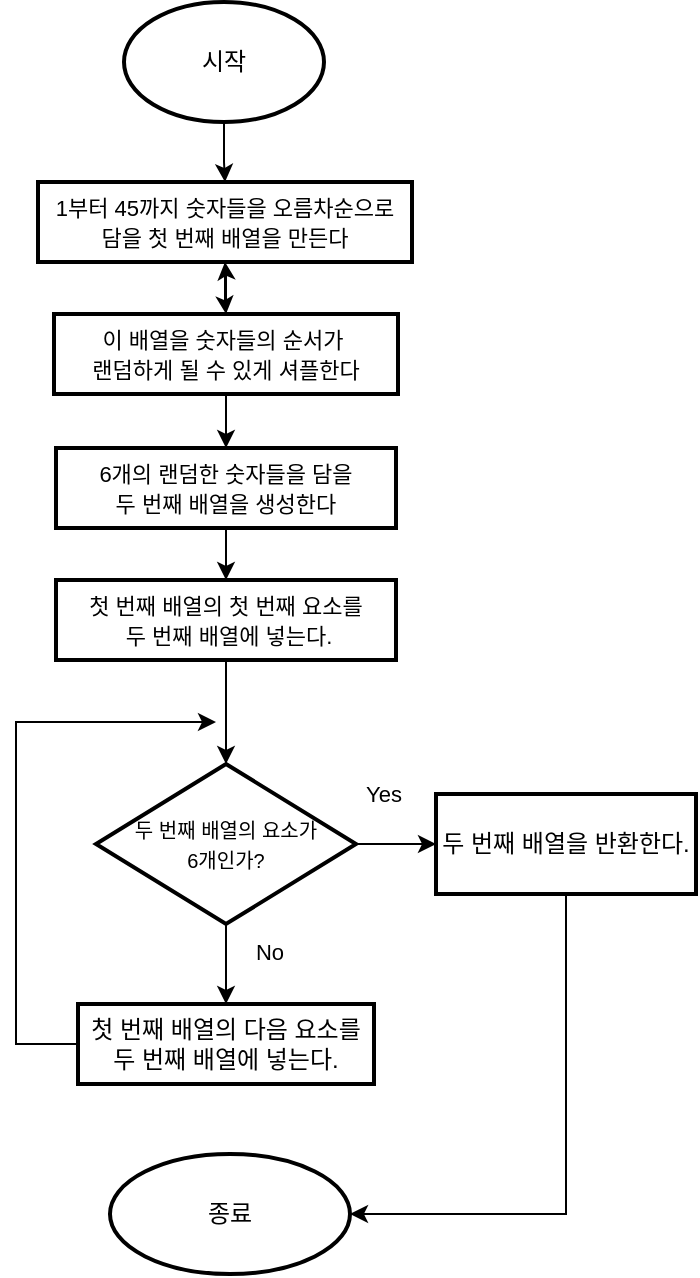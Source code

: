<mxfile version="16.6.1" type="device"><diagram id="uD8Wr9D2eY5lJgWl0Z4Y" name="Page-1"><mxGraphModel dx="946" dy="508" grid="1" gridSize="10" guides="1" tooltips="1" connect="1" arrows="1" fold="1" page="1" pageScale="1" pageWidth="827" pageHeight="1169" math="0" shadow="0"><root><mxCell id="0"/><mxCell id="1" parent="0"/><mxCell id="8ZVKo1ThWkSqQfrWtwCH-22" value="" style="edgeStyle=orthogonalEdgeStyle;rounded=0;orthogonalLoop=1;jettySize=auto;html=1;" edge="1" parent="1" source="8ZVKo1ThWkSqQfrWtwCH-23" target="8ZVKo1ThWkSqQfrWtwCH-25"><mxGeometry relative="1" as="geometry"/></mxCell><mxCell id="8ZVKo1ThWkSqQfrWtwCH-23" value="시작" style="strokeWidth=2;html=1;shape=mxgraph.flowchart.start_1;whiteSpace=wrap;" vertex="1" parent="1"><mxGeometry x="374" y="30" width="100" height="60" as="geometry"/></mxCell><mxCell id="8ZVKo1ThWkSqQfrWtwCH-24" value="" style="edgeStyle=orthogonalEdgeStyle;rounded=0;orthogonalLoop=1;jettySize=auto;html=1;fontSize=11;" edge="1" parent="1" source="8ZVKo1ThWkSqQfrWtwCH-25" target="8ZVKo1ThWkSqQfrWtwCH-28"><mxGeometry relative="1" as="geometry"/></mxCell><mxCell id="8ZVKo1ThWkSqQfrWtwCH-25" value="&lt;font style=&quot;font-size: 11px&quot;&gt;1부터 45까지 숫자들을 오름차순으로&lt;br&gt;담을 첫 번째 배열을&amp;nbsp;만든다&lt;/font&gt;" style="whiteSpace=wrap;html=1;strokeWidth=2;" vertex="1" parent="1"><mxGeometry x="331" y="120" width="187" height="40" as="geometry"/></mxCell><mxCell id="8ZVKo1ThWkSqQfrWtwCH-26" value="" style="edgeStyle=orthogonalEdgeStyle;rounded=0;orthogonalLoop=1;jettySize=auto;html=1;fontSize=11;" edge="1" parent="1" source="8ZVKo1ThWkSqQfrWtwCH-28" target="8ZVKo1ThWkSqQfrWtwCH-30"><mxGeometry relative="1" as="geometry"/></mxCell><mxCell id="8ZVKo1ThWkSqQfrWtwCH-27" value="" style="edgeStyle=orthogonalEdgeStyle;rounded=0;orthogonalLoop=1;jettySize=auto;html=1;" edge="1" parent="1" source="8ZVKo1ThWkSqQfrWtwCH-28" target="8ZVKo1ThWkSqQfrWtwCH-25"><mxGeometry relative="1" as="geometry"/></mxCell><mxCell id="8ZVKo1ThWkSqQfrWtwCH-28" value="&lt;span style=&quot;font-size: 11px&quot;&gt;이 배열을 숫자들의 순서가&amp;nbsp;&lt;br&gt;랜덤하게 될 수 있게 셔플한다&lt;/span&gt;" style="whiteSpace=wrap;html=1;strokeWidth=2;" vertex="1" parent="1"><mxGeometry x="339" y="186" width="172" height="40" as="geometry"/></mxCell><mxCell id="8ZVKo1ThWkSqQfrWtwCH-29" value="" style="edgeStyle=orthogonalEdgeStyle;rounded=0;orthogonalLoop=1;jettySize=auto;html=1;fontSize=11;" edge="1" parent="1" source="8ZVKo1ThWkSqQfrWtwCH-30" target="8ZVKo1ThWkSqQfrWtwCH-32"><mxGeometry relative="1" as="geometry"/></mxCell><mxCell id="8ZVKo1ThWkSqQfrWtwCH-30" value="&lt;span style=&quot;font-size: 11px&quot;&gt;6개의 랜덤한 숫자들을 담을&lt;br&gt;&lt;/span&gt;&lt;span style=&quot;font-size: 11px&quot;&gt;두 번째 배열을 생성한다&lt;br&gt;&lt;/span&gt;" style="whiteSpace=wrap;html=1;strokeWidth=2;" vertex="1" parent="1"><mxGeometry x="340" y="253" width="170" height="40" as="geometry"/></mxCell><mxCell id="8ZVKo1ThWkSqQfrWtwCH-31" value="" style="edgeStyle=orthogonalEdgeStyle;rounded=0;orthogonalLoop=1;jettySize=auto;html=1;fontSize=11;entryX=0.5;entryY=0;entryDx=0;entryDy=0;" edge="1" parent="1" source="8ZVKo1ThWkSqQfrWtwCH-32" target="8ZVKo1ThWkSqQfrWtwCH-35"><mxGeometry relative="1" as="geometry"><mxPoint x="425" y="391" as="targetPoint"/></mxGeometry></mxCell><mxCell id="8ZVKo1ThWkSqQfrWtwCH-32" value="&lt;span style=&quot;font-size: 11px&quot;&gt;첫 번째 배열의 첫 번째 요소를&lt;br&gt;&amp;nbsp;두 번째 배열에 넣는다.&lt;br&gt;&lt;/span&gt;" style="whiteSpace=wrap;html=1;strokeWidth=2;" vertex="1" parent="1"><mxGeometry x="340" y="319" width="170" height="40" as="geometry"/></mxCell><mxCell id="8ZVKo1ThWkSqQfrWtwCH-33" value="" style="edgeStyle=orthogonalEdgeStyle;rounded=0;orthogonalLoop=1;jettySize=auto;html=1;fontSize=11;" edge="1" parent="1" source="8ZVKo1ThWkSqQfrWtwCH-35" target="8ZVKo1ThWkSqQfrWtwCH-38"><mxGeometry relative="1" as="geometry"/></mxCell><mxCell id="8ZVKo1ThWkSqQfrWtwCH-34" value="" style="edgeStyle=orthogonalEdgeStyle;rounded=0;orthogonalLoop=1;jettySize=auto;html=1;fontSize=11;" edge="1" parent="1" source="8ZVKo1ThWkSqQfrWtwCH-35" target="8ZVKo1ThWkSqQfrWtwCH-39"><mxGeometry relative="1" as="geometry"/></mxCell><mxCell id="8ZVKo1ThWkSqQfrWtwCH-35" value="&lt;font style=&quot;font-size: 10px&quot;&gt;두 번째 배열의 요소가 &lt;br&gt;6개인가?&lt;/font&gt;" style="rhombus;whiteSpace=wrap;html=1;strokeWidth=2;" vertex="1" parent="1"><mxGeometry x="360" y="411" width="130" height="80" as="geometry"/></mxCell><mxCell id="8ZVKo1ThWkSqQfrWtwCH-36" value="" style="endArrow=classic;html=1;rounded=0;fontSize=11;exitX=0;exitY=0.5;exitDx=0;exitDy=0;" edge="1" parent="1" source="8ZVKo1ThWkSqQfrWtwCH-38"><mxGeometry width="50" height="50" relative="1" as="geometry"><mxPoint x="370" y="590" as="sourcePoint"/><mxPoint x="420" y="390" as="targetPoint"/><Array as="points"><mxPoint x="320" y="551"/><mxPoint x="320" y="500"/><mxPoint x="320" y="390"/></Array></mxGeometry></mxCell><mxCell id="8ZVKo1ThWkSqQfrWtwCH-37" value="No" style="text;html=1;strokeColor=none;fillColor=none;align=center;verticalAlign=middle;whiteSpace=wrap;rounded=0;labelBackgroundColor=#FFFFFF;fontSize=11;" vertex="1" parent="1"><mxGeometry x="417" y="490" width="60" height="30" as="geometry"/></mxCell><mxCell id="8ZVKo1ThWkSqQfrWtwCH-38" value="첫 번째 배열의 다음 요소를 &lt;br&gt;두 번째 배열에 넣는다." style="whiteSpace=wrap;html=1;strokeWidth=2;" vertex="1" parent="1"><mxGeometry x="351" y="531" width="148" height="40" as="geometry"/></mxCell><mxCell id="8ZVKo1ThWkSqQfrWtwCH-39" value="두 번째 배열을 반환한다." style="whiteSpace=wrap;html=1;strokeWidth=2;" vertex="1" parent="1"><mxGeometry x="530" y="426" width="130" height="50" as="geometry"/></mxCell><mxCell id="8ZVKo1ThWkSqQfrWtwCH-40" value="Yes" style="text;html=1;strokeColor=none;fillColor=none;align=center;verticalAlign=middle;whiteSpace=wrap;rounded=0;labelBackgroundColor=#FFFFFF;fontSize=11;" vertex="1" parent="1"><mxGeometry x="474" y="411" width="60" height="30" as="geometry"/></mxCell><mxCell id="8ZVKo1ThWkSqQfrWtwCH-41" value="종료" style="ellipse;whiteSpace=wrap;html=1;strokeWidth=2;" vertex="1" parent="1"><mxGeometry x="367" y="606" width="120" height="60" as="geometry"/></mxCell><mxCell id="8ZVKo1ThWkSqQfrWtwCH-42" value="" style="endArrow=classic;html=1;rounded=0;fontSize=11;exitX=0.5;exitY=1;exitDx=0;exitDy=0;entryX=1;entryY=0.5;entryDx=0;entryDy=0;" edge="1" parent="1" source="8ZVKo1ThWkSqQfrWtwCH-39" target="8ZVKo1ThWkSqQfrWtwCH-41"><mxGeometry width="50" height="50" relative="1" as="geometry"><mxPoint x="270" y="610" as="sourcePoint"/><mxPoint x="320" y="560" as="targetPoint"/><Array as="points"><mxPoint x="595" y="636"/></Array></mxGeometry></mxCell></root></mxGraphModel></diagram></mxfile>